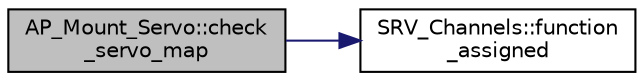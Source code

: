 digraph "AP_Mount_Servo::check_servo_map"
{
 // INTERACTIVE_SVG=YES
  edge [fontname="Helvetica",fontsize="10",labelfontname="Helvetica",labelfontsize="10"];
  node [fontname="Helvetica",fontsize="10",shape=record];
  rankdir="LR";
  Node1 [label="AP_Mount_Servo::check\l_servo_map",height=0.2,width=0.4,color="black", fillcolor="grey75", style="filled", fontcolor="black"];
  Node1 -> Node2 [color="midnightblue",fontsize="10",style="solid",fontname="Helvetica"];
  Node2 [label="SRV_Channels::function\l_assigned",height=0.2,width=0.4,color="black", fillcolor="white", style="filled",URL="$classSRV__Channels.html#a378e0022237c196e6107c9e79f340285"];
}
